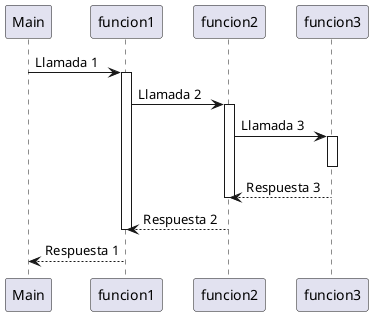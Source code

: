 @startuml
Main -> funcion1 :Llamada 1
activate funcion1
funcion1 -> funcion2 :Llamada 2
activate funcion2
funcion2 -> funcion3 :Llamada 3
activate funcion3
deactivate funcion3
funcion2 <-- funcion3 : Respuesta 3
deactivate funcion2
funcion1 <-- funcion2 : Respuesta 2
deactivate funcion1
Main <-- funcion1 : Respuesta 1
deactivate Main
@enduml